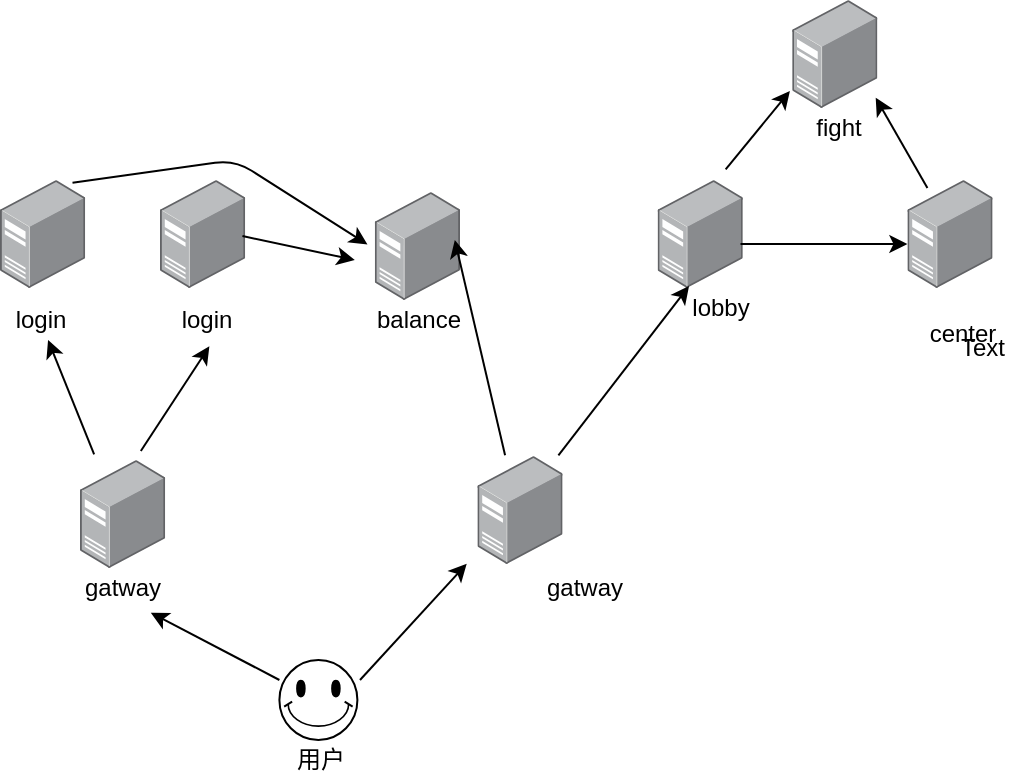 <mxfile version="13.1.3" pages="2">
    <diagram id="6hGFLwfOUW9BJ-s0fimq" name="框架">
        <mxGraphModel dx="876" dy="358" grid="1" gridSize="10" guides="1" tooltips="1" connect="1" arrows="1" fold="1" page="1" pageScale="1" pageWidth="827" pageHeight="1169" math="0" shadow="0">
            <root>
                <mxCell id="0"/>
                <mxCell id="1" parent="0"/>
                <mxCell id="3" value="" style="points=[];aspect=fixed;html=1;align=center;shadow=0;dashed=0;image;image=img/lib/allied_telesis/computer_and_terminals/Server_Desktop.svg;" vertex="1" parent="1">
                    <mxGeometry x="200" y="560" width="42.6" height="54" as="geometry"/>
                </mxCell>
                <mxCell id="4" value="" style="verticalLabelPosition=bottom;verticalAlign=top;html=1;shape=mxgraph.basic.smiley" vertex="1" parent="1">
                    <mxGeometry x="299.7" y="660" width="39" height="40" as="geometry"/>
                </mxCell>
                <mxCell id="5" value="" style="points=[];aspect=fixed;html=1;align=center;shadow=0;dashed=0;image;image=img/lib/allied_telesis/computer_and_terminals/Server_Desktop.svg;" vertex="1" parent="1">
                    <mxGeometry x="160" y="420" width="42.6" height="54" as="geometry"/>
                </mxCell>
                <mxCell id="6" value="" style="points=[];aspect=fixed;html=1;align=center;shadow=0;dashed=0;image;image=img/lib/allied_telesis/computer_and_terminals/Server_Desktop.svg;" vertex="1" parent="1">
                    <mxGeometry x="240" y="420" width="42.6" height="54" as="geometry"/>
                </mxCell>
                <mxCell id="7" value="gatway" style="text;html=1;align=center;verticalAlign=middle;resizable=0;points=[];autosize=1;" vertex="1" parent="1">
                    <mxGeometry x="196.3" y="614" width="50" height="20" as="geometry"/>
                </mxCell>
                <mxCell id="8" value="login" style="text;html=1;align=center;verticalAlign=middle;resizable=0;points=[];autosize=1;" vertex="1" parent="1">
                    <mxGeometry x="160" y="480" width="40" height="20" as="geometry"/>
                </mxCell>
                <mxCell id="9" value="login" style="text;html=1;align=center;verticalAlign=middle;resizable=0;points=[];autosize=1;" vertex="1" parent="1">
                    <mxGeometry x="242.6" y="480" width="40" height="20" as="geometry"/>
                </mxCell>
                <mxCell id="10" value="" style="endArrow=classic;html=1;entryX=0.782;entryY=1.117;entryDx=0;entryDy=0;entryPerimeter=0;exitX=0;exitY=0.25;exitDx=0;exitDy=0;exitPerimeter=0;" edge="1" parent="1" source="4" target="7">
                    <mxGeometry width="50" height="50" relative="1" as="geometry">
                        <mxPoint x="267.4" y="640" as="sourcePoint"/>
                        <mxPoint x="277.4" y="594" as="targetPoint"/>
                    </mxGeometry>
                </mxCell>
                <mxCell id="17" value="" style="endArrow=classic;html=1;exitX=0.166;exitY=-0.052;exitDx=0;exitDy=0;exitPerimeter=0;" edge="1" parent="1" source="3" target="8">
                    <mxGeometry width="50" height="50" relative="1" as="geometry">
                        <mxPoint x="287.4" y="610" as="sourcePoint"/>
                        <mxPoint x="337.4" y="560" as="targetPoint"/>
                    </mxGeometry>
                </mxCell>
                <mxCell id="18" value="" style="endArrow=classic;html=1;exitX=0.714;exitY=-0.083;exitDx=0;exitDy=0;exitPerimeter=0;entryX=0.552;entryY=1.158;entryDx=0;entryDy=0;entryPerimeter=0;" edge="1" parent="1" source="3" target="9">
                    <mxGeometry width="50" height="50" relative="1" as="geometry">
                        <mxPoint x="287.4" y="610" as="sourcePoint"/>
                        <mxPoint x="337.4" y="560" as="targetPoint"/>
                    </mxGeometry>
                </mxCell>
                <mxCell id="19" value="" style="points=[];aspect=fixed;html=1;align=center;shadow=0;dashed=0;image;image=img/lib/allied_telesis/computer_and_terminals/Server_Desktop.svg;" vertex="1" parent="1">
                    <mxGeometry x="347.4" y="426" width="42.6" height="54" as="geometry"/>
                </mxCell>
                <mxCell id="21" value="balance" style="text;html=1;align=center;verticalAlign=middle;resizable=0;points=[];autosize=1;" vertex="1" parent="1">
                    <mxGeometry x="338.7" y="480" width="60" height="20" as="geometry"/>
                </mxCell>
                <mxCell id="22" value="" style="endArrow=classic;html=1;exitX=0.851;exitY=0.025;exitDx=0;exitDy=0;exitPerimeter=0;entryX=-0.086;entryY=0.485;entryDx=0;entryDy=0;entryPerimeter=0;" edge="1" parent="1" source="5" target="19">
                    <mxGeometry width="50" height="50" relative="1" as="geometry">
                        <mxPoint x="327.4" y="520" as="sourcePoint"/>
                        <mxPoint x="377.4" y="470" as="targetPoint"/>
                        <Array as="points">
                            <mxPoint x="277.4" y="410"/>
                        </Array>
                    </mxGeometry>
                </mxCell>
                <mxCell id="23" value="" style="endArrow=classic;html=1;exitX=0.968;exitY=0.519;exitDx=0;exitDy=0;exitPerimeter=0;" edge="1" parent="1" source="6">
                    <mxGeometry width="50" height="50" relative="1" as="geometry">
                        <mxPoint x="327.4" y="520" as="sourcePoint"/>
                        <mxPoint x="337.4" y="460" as="targetPoint"/>
                    </mxGeometry>
                </mxCell>
                <mxCell id="28" value="" style="points=[];aspect=fixed;html=1;align=center;shadow=0;dashed=0;image;image=img/lib/allied_telesis/computer_and_terminals/Server_Desktop.svg;" vertex="1" parent="1">
                    <mxGeometry x="398.7" y="558" width="42.6" height="54" as="geometry"/>
                </mxCell>
                <mxCell id="29" value="gatway" style="text;html=1;align=center;verticalAlign=middle;resizable=0;points=[];autosize=1;" vertex="1" parent="1">
                    <mxGeometry x="427.4" y="614" width="50" height="20" as="geometry"/>
                </mxCell>
                <mxCell id="30" value="" style="points=[];aspect=fixed;html=1;align=center;shadow=0;dashed=0;image;image=img/lib/allied_telesis/computer_and_terminals/Server_Desktop.svg;" vertex="1" parent="1">
                    <mxGeometry x="488.8" y="420" width="42.6" height="54" as="geometry"/>
                </mxCell>
                <mxCell id="31" value="lobby" style="text;html=1;align=center;verticalAlign=middle;resizable=0;points=[];autosize=1;" vertex="1" parent="1">
                    <mxGeometry x="500" y="474" width="40" height="20" as="geometry"/>
                </mxCell>
                <mxCell id="32" value="" style="endArrow=classic;html=1;exitX=0.325;exitY=-0.006;exitDx=0;exitDy=0;exitPerimeter=0;" edge="1" parent="1" source="28">
                    <mxGeometry width="50" height="50" relative="1" as="geometry">
                        <mxPoint x="337.4" y="500" as="sourcePoint"/>
                        <mxPoint x="387.4" y="450" as="targetPoint"/>
                    </mxGeometry>
                </mxCell>
                <mxCell id="33" value="" style="endArrow=classic;html=1;entryX=-0.125;entryY=0.997;entryDx=0;entryDy=0;entryPerimeter=0;" edge="1" parent="1" target="28">
                    <mxGeometry width="50" height="50" relative="1" as="geometry">
                        <mxPoint x="340" y="670" as="sourcePoint"/>
                        <mxPoint x="387.4" y="540" as="targetPoint"/>
                    </mxGeometry>
                </mxCell>
                <mxCell id="36" value="" style="endArrow=classic;html=1;exitX=0.951;exitY=-0.006;exitDx=0;exitDy=0;exitPerimeter=0;entryX=0.369;entryY=0.982;entryDx=0;entryDy=0;entryPerimeter=0;" edge="1" parent="1" source="28" target="30">
                    <mxGeometry width="50" height="50" relative="1" as="geometry">
                        <mxPoint x="447.4" y="590" as="sourcePoint"/>
                        <mxPoint x="497.4" y="540" as="targetPoint"/>
                    </mxGeometry>
                </mxCell>
                <mxCell id="37" value="" style="points=[];aspect=fixed;html=1;align=center;shadow=0;dashed=0;image;image=img/lib/allied_telesis/computer_and_terminals/Server_Desktop.svg;" vertex="1" parent="1">
                    <mxGeometry x="613.7" y="420" width="42.6" height="54" as="geometry"/>
                </mxCell>
                <mxCell id="38" value="" style="points=[];aspect=fixed;html=1;align=center;shadow=0;dashed=0;image;image=img/lib/allied_telesis/computer_and_terminals/Server_Desktop.svg;" vertex="1" parent="1">
                    <mxGeometry x="556.1" y="330" width="42.6" height="54" as="geometry"/>
                </mxCell>
                <mxCell id="39" value="fight" style="text;html=1;align=center;verticalAlign=middle;resizable=0;points=[];autosize=1;" vertex="1" parent="1">
                    <mxGeometry x="558.7" y="384" width="40" height="20" as="geometry"/>
                </mxCell>
                <mxCell id="40" value="center" style="text;html=1;align=center;verticalAlign=middle;resizable=0;points=[];autosize=1;" vertex="1" parent="1">
                    <mxGeometry x="610" y="480" width="61" height="34" as="geometry"/>
                </mxCell>
                <mxCell id="7GXhM_GexgIMQGCUP7hf-45" value="Text" style="text;html=1;align=center;verticalAlign=middle;resizable=0;points=[];autosize=1;" vertex="1" parent="40">
                    <mxGeometry x="21" y="14" width="40" height="20" as="geometry"/>
                </mxCell>
                <mxCell id="41" value="" style="endArrow=classic;html=1;exitX=0.973;exitY=0.593;exitDx=0;exitDy=0;exitPerimeter=0;entryX=0;entryY=0.593;entryDx=0;entryDy=0;entryPerimeter=0;" edge="1" parent="1" source="30" target="37">
                    <mxGeometry width="50" height="50" relative="1" as="geometry">
                        <mxPoint x="480" y="530" as="sourcePoint"/>
                        <mxPoint x="530" y="480" as="targetPoint"/>
                    </mxGeometry>
                </mxCell>
                <mxCell id="43" value="" style="endArrow=classic;html=1;entryX=-0.027;entryY=0.843;entryDx=0;entryDy=0;entryPerimeter=0;exitX=0.799;exitY=-0.099;exitDx=0;exitDy=0;exitPerimeter=0;" edge="1" parent="1" source="30" target="38">
                    <mxGeometry width="50" height="50" relative="1" as="geometry">
                        <mxPoint x="560" y="420" as="sourcePoint"/>
                        <mxPoint x="530" y="480" as="targetPoint"/>
                    </mxGeometry>
                </mxCell>
                <mxCell id="44" value="" style="endArrow=classic;html=1;exitX=0.235;exitY=0.074;exitDx=0;exitDy=0;exitPerimeter=0;entryX=0.98;entryY=0.904;entryDx=0;entryDy=0;entryPerimeter=0;" edge="1" parent="1" source="37" target="38">
                    <mxGeometry width="50" height="50" relative="1" as="geometry">
                        <mxPoint x="480" y="530" as="sourcePoint"/>
                        <mxPoint x="610" y="384" as="targetPoint"/>
                    </mxGeometry>
                </mxCell>
                <mxCell id="7GXhM_GexgIMQGCUP7hf-44" value="用户" style="text;html=1;align=center;verticalAlign=middle;resizable=0;points=[];autosize=1;" vertex="1" parent="1">
                    <mxGeometry x="299.7" y="700" width="40" height="20" as="geometry"/>
                </mxCell>
            </root>
        </mxGraphModel>
    </diagram>
    <diagram id="V7Noxkl1b5PW5oish9nU" name="流程图">
        <mxGraphModel dx="423" dy="358" grid="1" gridSize="10" guides="1" tooltips="1" connect="1" arrows="1" fold="1" page="1" pageScale="1" pageWidth="827" pageHeight="1169" math="0" shadow="0">
            <root>
                <mxCell id="JiMyFgOw_hyCCHFq8Kqr-0"/>
                <mxCell id="JiMyFgOw_hyCCHFq8Kqr-1" parent="JiMyFgOw_hyCCHFq8Kqr-0"/>
            </root>
        </mxGraphModel>
    </diagram>
</mxfile>
